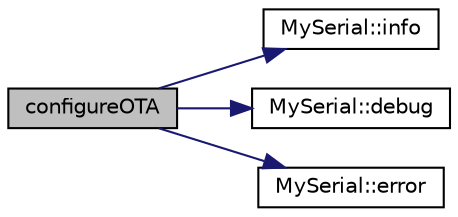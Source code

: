 digraph "configureOTA"
{
  edge [fontname="Helvetica",fontsize="10",labelfontname="Helvetica",labelfontsize="10"];
  node [fontname="Helvetica",fontsize="10",shape=record];
  rankdir="LR";
  Node0 [label="configureOTA",height=0.2,width=0.4,color="black", fillcolor="grey75", style="filled", fontcolor="black"];
  Node0 -> Node1 [color="midnightblue",fontsize="10",style="solid",fontname="Helvetica"];
  Node1 [label="MySerial::info",height=0.2,width=0.4,color="black", fillcolor="white", style="filled",URL="$class_my_serial.html#a512253cafcbef40852cdb2e03642ce56"];
  Node0 -> Node2 [color="midnightblue",fontsize="10",style="solid",fontname="Helvetica"];
  Node2 [label="MySerial::debug",height=0.2,width=0.4,color="black", fillcolor="white", style="filled",URL="$class_my_serial.html#af38ce094a38d6c8e2fc647932c1a2c5c"];
  Node0 -> Node3 [color="midnightblue",fontsize="10",style="solid",fontname="Helvetica"];
  Node3 [label="MySerial::error",height=0.2,width=0.4,color="black", fillcolor="white", style="filled",URL="$class_my_serial.html#a896c14da1a0c8356a3d66a783d8264e6"];
}
